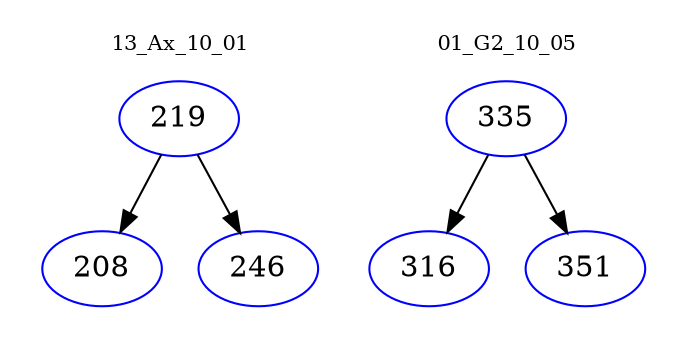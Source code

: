 digraph{
subgraph cluster_0 {
color = white
label = "13_Ax_10_01";
fontsize=10;
T0_219 [label="219", color="blue"]
T0_219 -> T0_208 [color="black"]
T0_208 [label="208", color="blue"]
T0_219 -> T0_246 [color="black"]
T0_246 [label="246", color="blue"]
}
subgraph cluster_1 {
color = white
label = "01_G2_10_05";
fontsize=10;
T1_335 [label="335", color="blue"]
T1_335 -> T1_316 [color="black"]
T1_316 [label="316", color="blue"]
T1_335 -> T1_351 [color="black"]
T1_351 [label="351", color="blue"]
}
}
